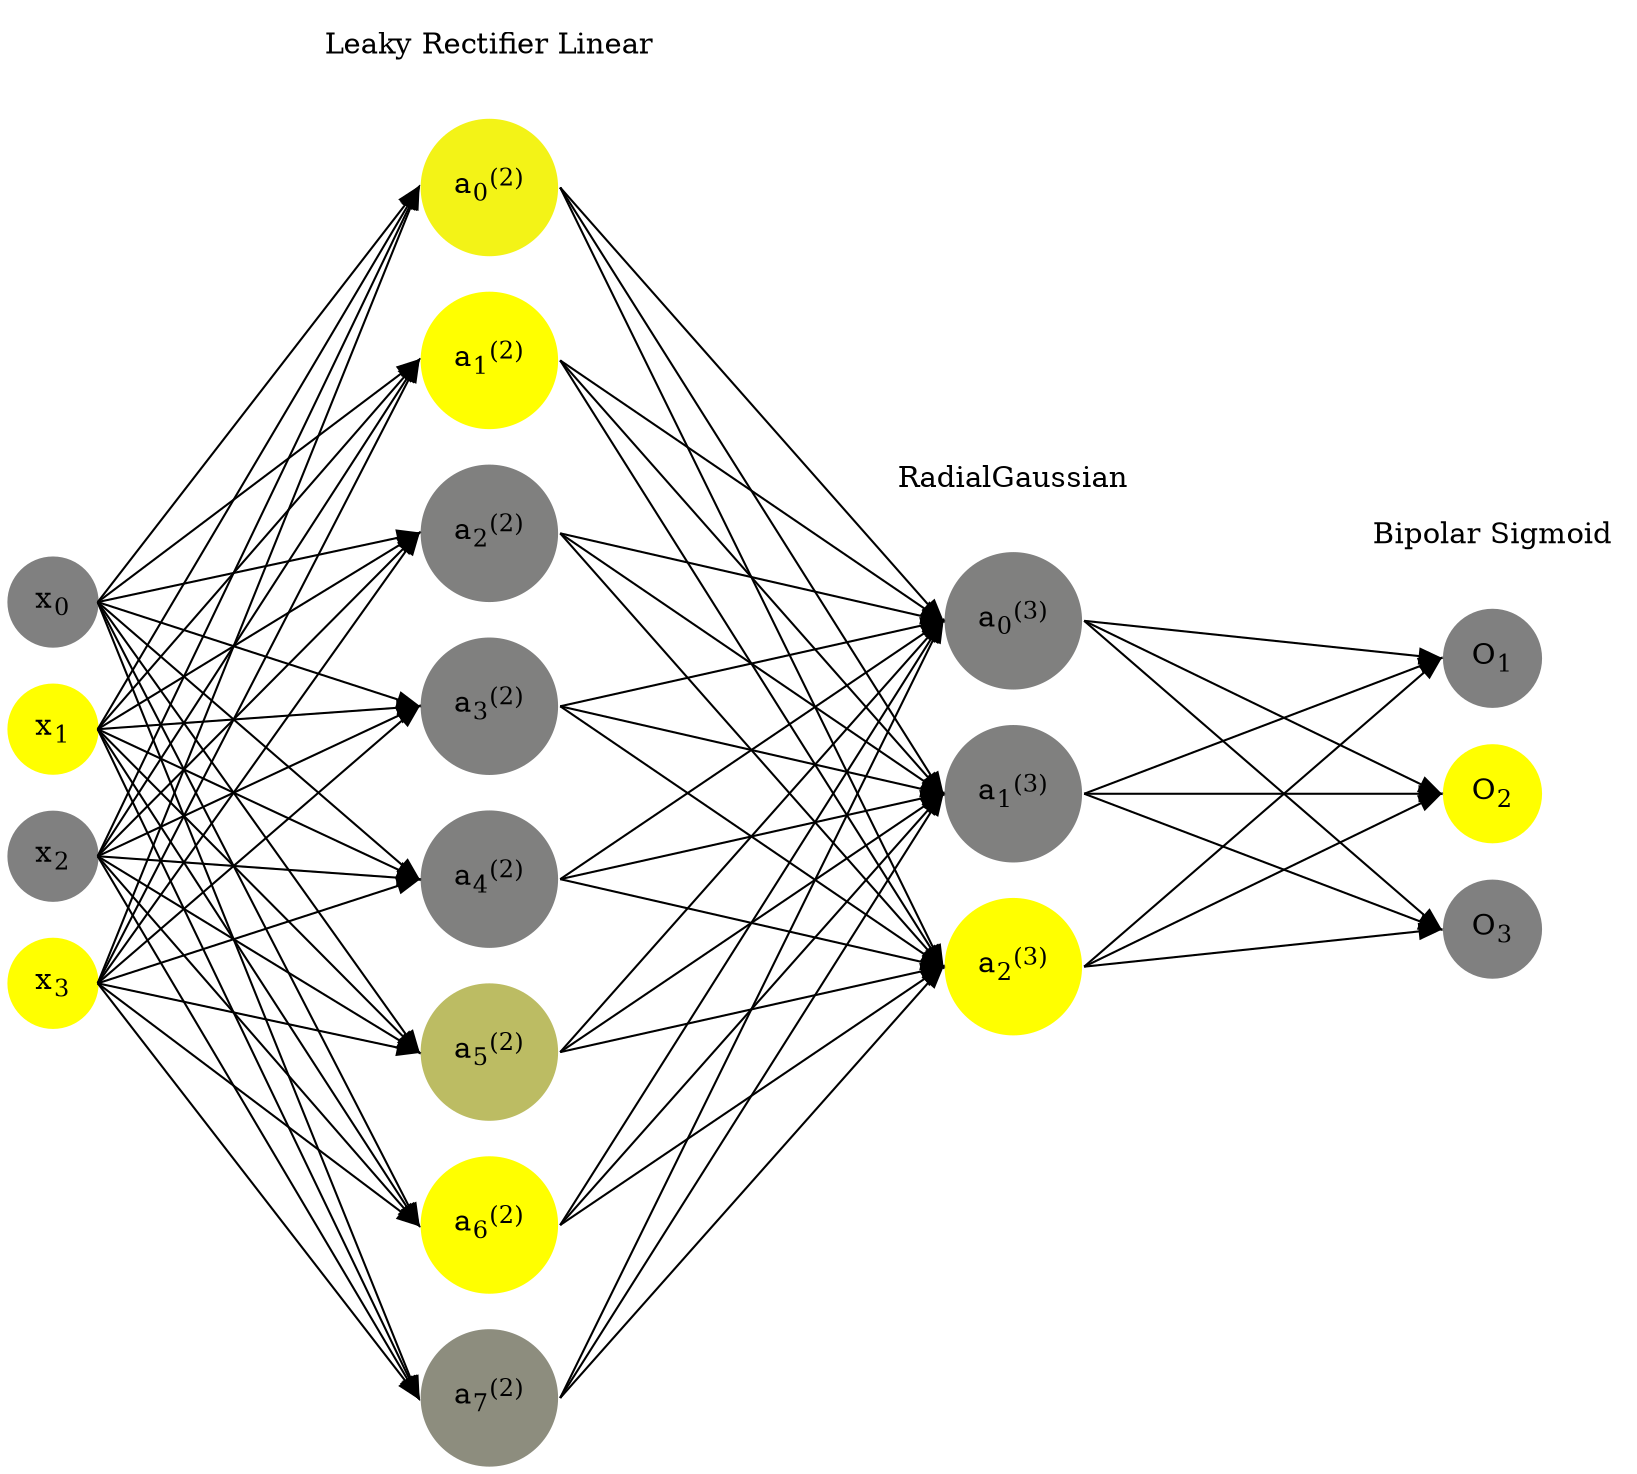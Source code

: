 digraph G {
	rankdir = LR;
	splines=false;
	edge[style=invis];
	ranksep= 1.4;
	{
	node [shape=circle, color="0.1667, 0.0, 0.5", style=filled, fillcolor="0.1667, 0.0, 0.5"];
	x0 [label=<x<sub>0</sub>>];
	}
	{
	node [shape=circle, color="0.1667, 1.0, 1.0", style=filled, fillcolor="0.1667, 1.0, 1.0"];
	x1 [label=<x<sub>1</sub>>];
	}
	{
	node [shape=circle, color="0.1667, 0.0, 0.5", style=filled, fillcolor="0.1667, 0.0, 0.5"];
	x2 [label=<x<sub>2</sub>>];
	}
	{
	node [shape=circle, color="0.1667, 1.0, 1.0", style=filled, fillcolor="0.1667, 1.0, 1.0"];
	x3 [label=<x<sub>3</sub>>];
	}
	{
	node [shape=circle, color="0.1667, 0.903619, 0.951810", style=filled, fillcolor="0.1667, 0.903619, 0.951810"];
	a02 [label=<a<sub>0</sub><sup>(2)</sup>>];
	}
	{
	node [shape=circle, color="0.1667, 1.022440, 1.011220", style=filled, fillcolor="0.1667, 1.022440, 1.011220"];
	a12 [label=<a<sub>1</sub><sup>(2)</sup>>];
	}
	{
	node [shape=circle, color="0.1667, 0.000336, 0.500168", style=filled, fillcolor="0.1667, 0.000336, 0.500168"];
	a22 [label=<a<sub>2</sub><sup>(2)</sup>>];
	}
	{
	node [shape=circle, color="0.1667, 0.002049, 0.501025", style=filled, fillcolor="0.1667, 0.002049, 0.501025"];
	a32 [label=<a<sub>3</sub><sup>(2)</sup>>];
	}
	{
	node [shape=circle, color="0.1667, 0.001910, 0.500955", style=filled, fillcolor="0.1667, 0.001910, 0.500955"];
	a42 [label=<a<sub>4</sub><sup>(2)</sup>>];
	}
	{
	node [shape=circle, color="0.1667, 0.474806, 0.737403", style=filled, fillcolor="0.1667, 0.474806, 0.737403"];
	a52 [label=<a<sub>5</sub><sup>(2)</sup>>];
	}
	{
	node [shape=circle, color="0.1667, 1.111462, 1.055731", style=filled, fillcolor="0.1667, 1.111462, 1.055731"];
	a62 [label=<a<sub>6</sub><sup>(2)</sup>>];
	}
	{
	node [shape=circle, color="0.1667, 0.103909, 0.551955", style=filled, fillcolor="0.1667, 0.103909, 0.551955"];
	a72 [label=<a<sub>7</sub><sup>(2)</sup>>];
	}
	{
	node [shape=circle, color="0.1667, 0.006562, 0.503281", style=filled, fillcolor="0.1667, 0.006562, 0.503281"];
	a03 [label=<a<sub>0</sub><sup>(3)</sup>>];
	}
	{
	node [shape=circle, color="0.1667, 0.002508, 0.501254", style=filled, fillcolor="0.1667, 0.002508, 0.501254"];
	a13 [label=<a<sub>1</sub><sup>(3)</sup>>];
	}
	{
	node [shape=circle, color="0.1667, 0.999800, 0.999900", style=filled, fillcolor="0.1667, 0.999800, 0.999900"];
	a23 [label=<a<sub>2</sub><sup>(3)</sup>>];
	}
	{
	node [shape=circle, color="0.1667, 0.0, 0.5", style=filled, fillcolor="0.1667, 0.0, 0.5"];
	O1 [label=<O<sub>1</sub>>];
	}
	{
	node [shape=circle, color="0.1667, 1.0, 1.0", style=filled, fillcolor="0.1667, 1.0, 1.0"];
	O2 [label=<O<sub>2</sub>>];
	}
	{
	node [shape=circle, color="0.1667, 0.0, 0.5", style=filled, fillcolor="0.1667, 0.0, 0.5"];
	O3 [label=<O<sub>3</sub>>];
	}
	{
	rank=same;
	x0->x1->x2->x3;
	}
	{
	rank=same;
	a02->a12->a22->a32->a42->a52->a62->a72;
	}
	{
	rank=same;
	a03->a13->a23;
	}
	{
	rank=same;
	O1->O2->O3;
	}
	l1 [shape=plaintext,label="Leaky Rectifier Linear"];
	l1->a02;
	{rank=same; l1;a02};
	l2 [shape=plaintext,label="RadialGaussian"];
	l2->a03;
	{rank=same; l2;a03};
	l3 [shape=plaintext,label="Bipolar Sigmoid"];
	l3->O1;
	{rank=same; l3;O1};
edge[style=solid, tailport=e, headport=w];
	{x0;x1;x2;x3} -> {a02;a12;a22;a32;a42;a52;a62;a72};
	{a02;a12;a22;a32;a42;a52;a62;a72} -> {a03;a13;a23};
	{a03;a13;a23} -> {O1,O2,O3};
}